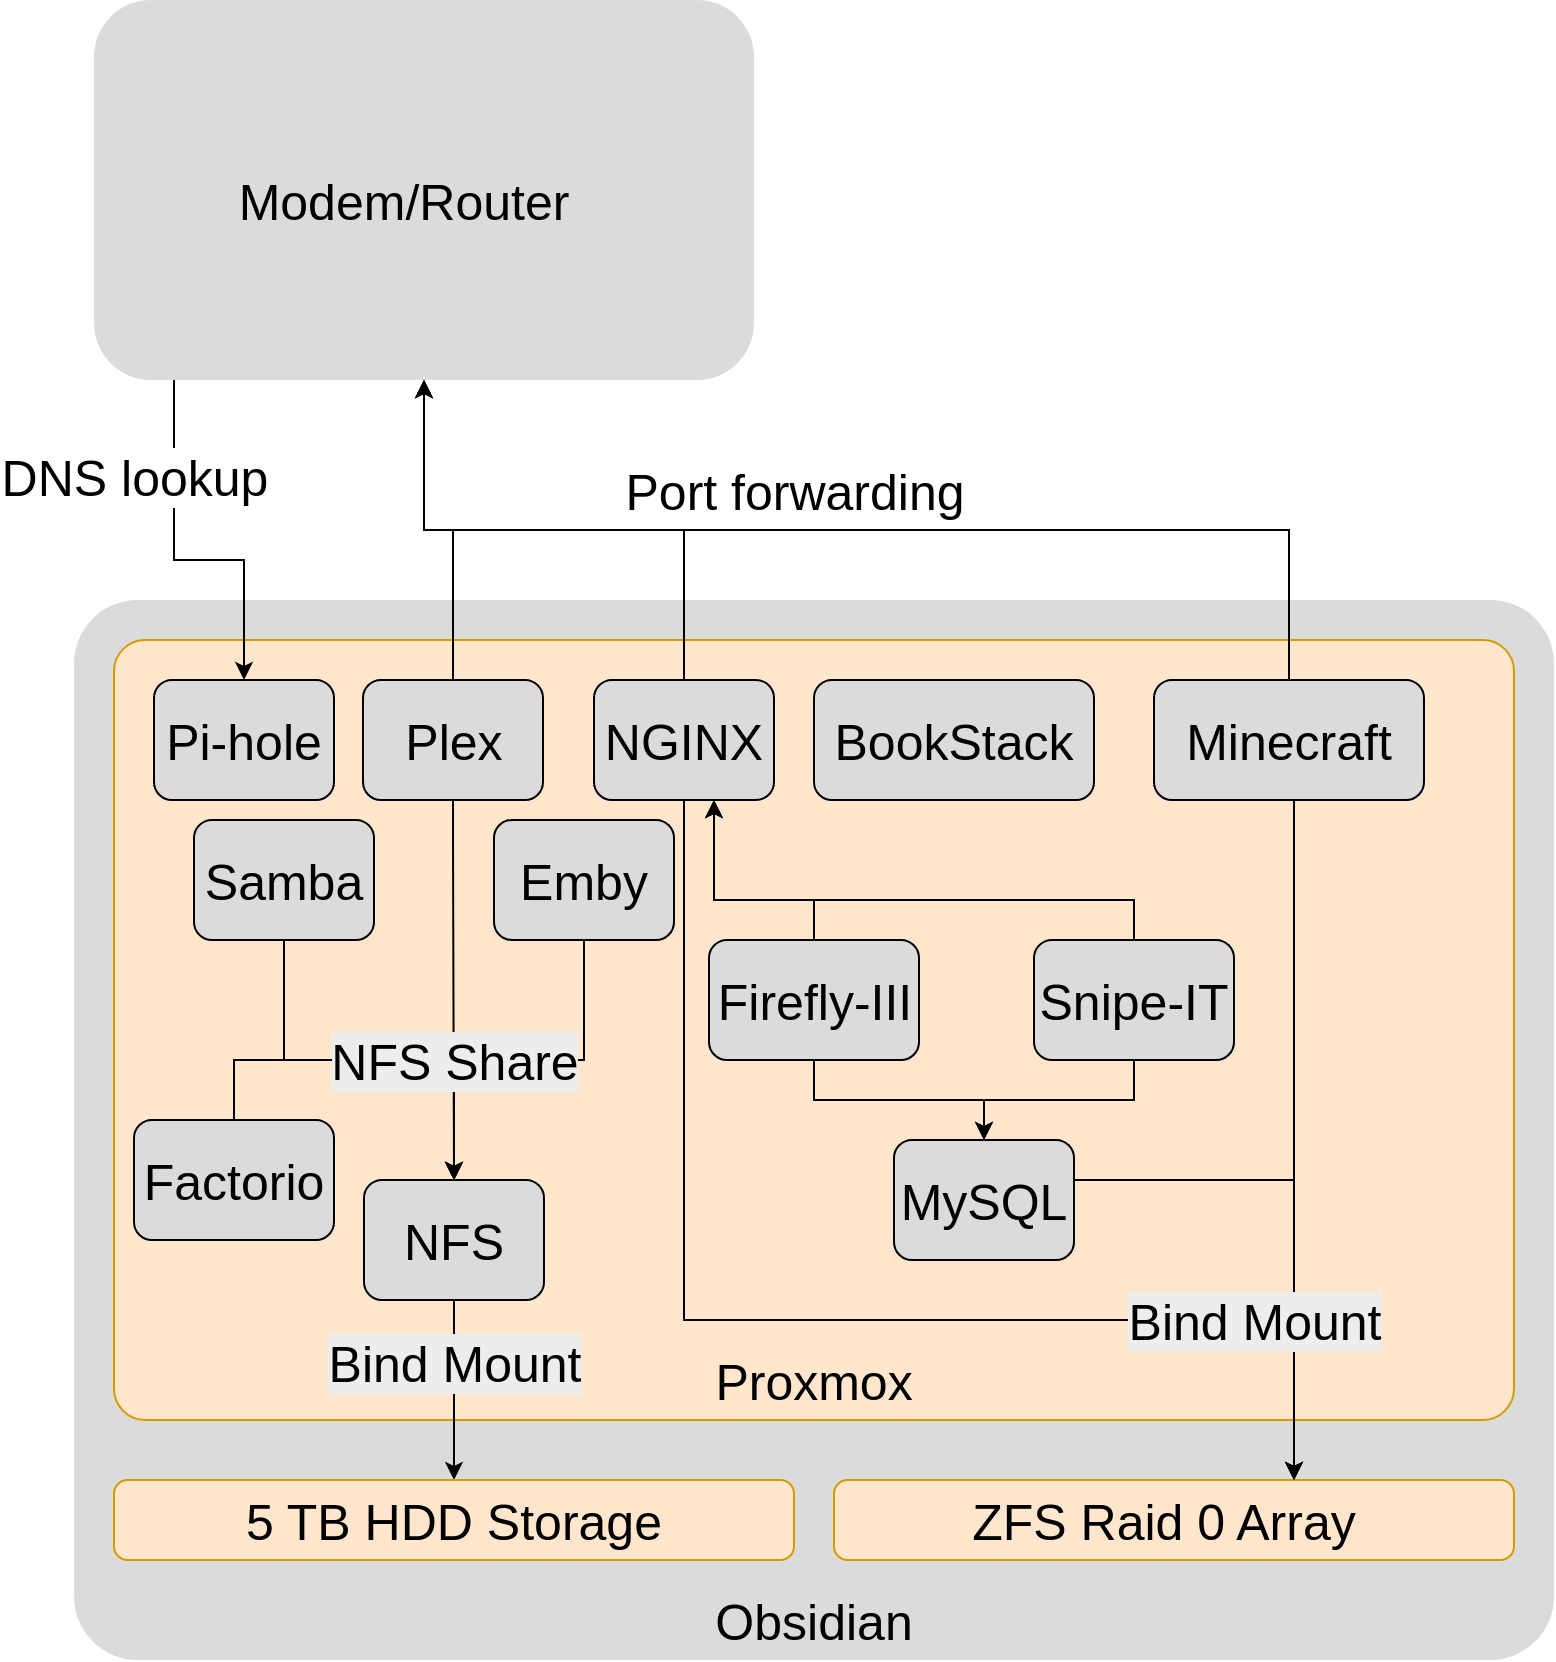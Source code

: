 <mxfile version="11.1.4" type="device"><diagram id="MuHIqhBQVhakoejYzzkH" name="Page-1"><mxGraphModel dx="2452" dy="937" grid="1" gridSize="10" guides="1" tooltips="1" connect="1" arrows="1" fold="1" page="1" pageScale="1" pageWidth="850" pageHeight="1100" math="0" shadow="0"><root><mxCell id="0"/><mxCell id="1" parent="0"/><mxCell id="SvQgEJBlE33RufLWzE3i-1" value="" style="rounded=1;whiteSpace=wrap;html=1;fillColor=#DBDBDB;strokeColor=none;arcSize=6;" vertex="1" parent="1"><mxGeometry x="40" y="470" width="740" height="530" as="geometry"/></mxCell><mxCell id="SvQgEJBlE33RufLWzE3i-2" value="" style="rounded=1;whiteSpace=wrap;html=1;fillColor=#DBDBDB;strokeColor=none;" vertex="1" parent="1"><mxGeometry x="50" y="170" width="330" height="190" as="geometry"/></mxCell><mxCell id="SvQgEJBlE33RufLWzE3i-4" value="Obsidian" style="text;html=1;strokeColor=none;fillColor=none;align=center;verticalAlign=middle;whiteSpace=wrap;rounded=0;fontFamily=Helvetica;fontSize=25;" vertex="1" parent="1"><mxGeometry x="390" y="970" width="40" height="20" as="geometry"/></mxCell><mxCell id="SvQgEJBlE33RufLWzE3i-6" value="Modem/Router" style="text;html=1;strokeColor=none;fillColor=none;align=center;verticalAlign=middle;whiteSpace=wrap;rounded=0;fontFamily=Helvetica;fontSize=25;" vertex="1" parent="1"><mxGeometry x="185" y="260" width="40" height="20" as="geometry"/></mxCell><mxCell id="SvQgEJBlE33RufLWzE3i-8" value="" style="whiteSpace=wrap;html=1;fillColor=#ffe6cc;fontFamily=Helvetica;fontSize=25;strokeColor=#d79b00;imageAspect=1;rounded=1;arcSize=4;" vertex="1" parent="1"><mxGeometry x="60" y="490" width="700" height="390" as="geometry"/></mxCell><mxCell id="SvQgEJBlE33RufLWzE3i-9" value="Proxmox" style="text;html=1;strokeColor=none;fillColor=none;align=center;verticalAlign=middle;whiteSpace=wrap;rounded=0;fontFamily=Helvetica;fontSize=25;" vertex="1" parent="1"><mxGeometry x="390" y="850" width="40" height="20" as="geometry"/></mxCell><mxCell id="SvQgEJBlE33RufLWzE3i-13" value="Pi-hole" style="rounded=1;whiteSpace=wrap;html=1;fillColor=#DBDBDB;fontFamily=Helvetica;fontSize=25;" vertex="1" parent="1"><mxGeometry x="80" y="510" width="90" height="60" as="geometry"/></mxCell><mxCell id="SvQgEJBlE33RufLWzE3i-27" value="Port forwarding" style="edgeStyle=orthogonalEdgeStyle;rounded=0;orthogonalLoop=1;jettySize=auto;html=1;exitX=0.5;exitY=0;exitDx=0;exitDy=0;fontFamily=Helvetica;fontSize=25;" edge="1" parent="1" source="SvQgEJBlE33RufLWzE3i-15" target="SvQgEJBlE33RufLWzE3i-2"><mxGeometry x="0.109" y="-20" relative="1" as="geometry"><mxPoint x="189.667" y="370" as="targetPoint"/><mxPoint as="offset"/></mxGeometry></mxCell><mxCell id="SvQgEJBlE33RufLWzE3i-52" style="edgeStyle=orthogonalEdgeStyle;rounded=0;orthogonalLoop=1;jettySize=auto;html=1;exitX=0.5;exitY=1;exitDx=0;exitDy=0;labelBackgroundColor=#EDEDED;fontFamily=Helvetica;fontSize=25;" edge="1" parent="1" source="SvQgEJBlE33RufLWzE3i-15" target="SvQgEJBlE33RufLWzE3i-37"><mxGeometry relative="1" as="geometry"><Array as="points"><mxPoint x="650" y="570"/></Array></mxGeometry></mxCell><mxCell id="SvQgEJBlE33RufLWzE3i-15" value="Minecraft" style="rounded=1;whiteSpace=wrap;html=1;fillColor=#DBDBDB;fontFamily=Helvetica;fontSize=25;" vertex="1" parent="1"><mxGeometry x="580" y="510" width="135" height="60" as="geometry"/></mxCell><mxCell id="SvQgEJBlE33RufLWzE3i-43" value="Bind Mount" style="edgeStyle=orthogonalEdgeStyle;rounded=0;orthogonalLoop=1;jettySize=auto;html=1;exitX=0.5;exitY=1;exitDx=0;exitDy=0;entryX=0.5;entryY=0;entryDx=0;entryDy=0;labelBackgroundColor=#EDEDED;fontFamily=Helvetica;fontSize=25;" edge="1" parent="1" source="SvQgEJBlE33RufLWzE3i-16" target="SvQgEJBlE33RufLWzE3i-34"><mxGeometry x="-0.326" relative="1" as="geometry"><mxPoint as="offset"/></mxGeometry></mxCell><mxCell id="SvQgEJBlE33RufLWzE3i-16" value="NFS" style="rounded=1;whiteSpace=wrap;html=1;fillColor=#DBDBDB;fontFamily=Helvetica;fontSize=25;" vertex="1" parent="1"><mxGeometry x="185" y="760" width="90" height="60" as="geometry"/></mxCell><mxCell id="SvQgEJBlE33RufLWzE3i-26" style="edgeStyle=orthogonalEdgeStyle;rounded=0;orthogonalLoop=1;jettySize=auto;html=1;exitX=0.5;exitY=0;exitDx=0;exitDy=0;fontFamily=Helvetica;fontSize=25;" edge="1" parent="1" source="SvQgEJBlE33RufLWzE3i-18" target="SvQgEJBlE33RufLWzE3i-2"><mxGeometry relative="1" as="geometry"><mxPoint x="189.667" y="370" as="targetPoint"/></mxGeometry></mxCell><mxCell id="SvQgEJBlE33RufLWzE3i-18" value="NGINX" style="rounded=1;whiteSpace=wrap;html=1;fillColor=#DBDBDB;fontFamily=Helvetica;fontSize=25;" vertex="1" parent="1"><mxGeometry x="300" y="510" width="90" height="60" as="geometry"/></mxCell><mxCell id="SvQgEJBlE33RufLWzE3i-25" style="edgeStyle=orthogonalEdgeStyle;rounded=0;orthogonalLoop=1;jettySize=auto;html=1;exitX=0.5;exitY=0;exitDx=0;exitDy=0;fontFamily=Helvetica;fontSize=25;" edge="1" parent="1" source="SvQgEJBlE33RufLWzE3i-19" target="SvQgEJBlE33RufLWzE3i-2"><mxGeometry relative="1" as="geometry"><mxPoint x="189.667" y="370" as="targetPoint"/></mxGeometry></mxCell><mxCell id="SvQgEJBlE33RufLWzE3i-49" style="edgeStyle=orthogonalEdgeStyle;rounded=0;orthogonalLoop=1;jettySize=auto;html=1;exitX=0.5;exitY=1;exitDx=0;exitDy=0;labelBackgroundColor=#EDEDED;fontFamily=Helvetica;fontSize=25;" edge="1" parent="1" source="SvQgEJBlE33RufLWzE3i-19" target="SvQgEJBlE33RufLWzE3i-16"><mxGeometry relative="1" as="geometry"><Array as="points"><mxPoint x="230" y="590"/><mxPoint x="230" y="590"/></Array></mxGeometry></mxCell><mxCell id="SvQgEJBlE33RufLWzE3i-19" value="Plex" style="rounded=1;whiteSpace=wrap;html=1;fillColor=#DBDBDB;fontFamily=Helvetica;fontSize=25;" vertex="1" parent="1"><mxGeometry x="184.5" y="510" width="90" height="60" as="geometry"/></mxCell><mxCell id="SvQgEJBlE33RufLWzE3i-23" value="DNS lookup" style="edgeStyle=orthogonalEdgeStyle;rounded=0;orthogonalLoop=1;jettySize=auto;html=1;fontFamily=Helvetica;fontSize=25;" edge="1" parent="1" source="SvQgEJBlE33RufLWzE3i-2" target="SvQgEJBlE33RufLWzE3i-13"><mxGeometry x="-0.484" y="-20" relative="1" as="geometry"><mxPoint x="89.667" y="370" as="sourcePoint"/><Array as="points"><mxPoint x="90" y="450"/><mxPoint x="125" y="450"/></Array><mxPoint as="offset"/></mxGeometry></mxCell><mxCell id="SvQgEJBlE33RufLWzE3i-34" value="" style="whiteSpace=wrap;html=1;fillColor=#ffe6cc;fontFamily=Helvetica;fontSize=25;strokeColor=#d79b00;imageAspect=1;rounded=1;arcSize=17;" vertex="1" parent="1"><mxGeometry x="60" y="910" width="340" height="40" as="geometry"/></mxCell><mxCell id="SvQgEJBlE33RufLWzE3i-37" value="" style="whiteSpace=wrap;html=1;fillColor=#ffe6cc;fontFamily=Helvetica;fontSize=25;strokeColor=#d79b00;imageAspect=1;rounded=1;arcSize=17;" vertex="1" parent="1"><mxGeometry x="420" y="910" width="340" height="40" as="geometry"/></mxCell><mxCell id="SvQgEJBlE33RufLWzE3i-38" value="5 TB HDD Storage" style="text;html=1;strokeColor=none;fillColor=none;align=center;verticalAlign=middle;whiteSpace=wrap;rounded=0;fontFamily=Helvetica;fontSize=25;" vertex="1" parent="1"><mxGeometry x="34.5" y="920" width="390" height="20" as="geometry"/></mxCell><mxCell id="SvQgEJBlE33RufLWzE3i-44" value="Samba" style="rounded=1;whiteSpace=wrap;html=1;fillColor=#DBDBDB;fontFamily=Helvetica;fontSize=25;" vertex="1" parent="1"><mxGeometry x="100" y="580" width="90" height="60" as="geometry"/></mxCell><mxCell id="SvQgEJBlE33RufLWzE3i-35" value="ZFS Raid 0 Array" style="text;html=1;strokeColor=none;fillColor=none;align=center;verticalAlign=middle;whiteSpace=wrap;rounded=0;fontFamily=Helvetica;fontSize=25;" vertex="1" parent="1"><mxGeometry x="390" y="920" width="390" height="20" as="geometry"/></mxCell><mxCell id="SvQgEJBlE33RufLWzE3i-56" style="edgeStyle=orthogonalEdgeStyle;rounded=0;orthogonalLoop=1;jettySize=auto;html=1;labelBackgroundColor=#EDEDED;fontFamily=Helvetica;fontSize=25;" edge="1" parent="1" source="SvQgEJBlE33RufLWzE3i-55" target="SvQgEJBlE33RufLWzE3i-16"><mxGeometry relative="1" as="geometry"/></mxCell><mxCell id="SvQgEJBlE33RufLWzE3i-55" value="Emby" style="rounded=1;whiteSpace=wrap;html=1;fillColor=#DBDBDB;fontFamily=Helvetica;fontSize=25;" vertex="1" parent="1"><mxGeometry x="250" y="580" width="90" height="60" as="geometry"/></mxCell><mxCell id="SvQgEJBlE33RufLWzE3i-59" style="edgeStyle=orthogonalEdgeStyle;rounded=0;orthogonalLoop=1;jettySize=auto;html=1;labelBackgroundColor=#EDEDED;fontFamily=Helvetica;fontSize=25;entryX=0.5;entryY=0;entryDx=0;entryDy=0;" edge="1" parent="1" source="SvQgEJBlE33RufLWzE3i-58" target="SvQgEJBlE33RufLWzE3i-16"><mxGeometry relative="1" as="geometry"><Array as="points"><mxPoint x="120" y="700"/><mxPoint x="230" y="700"/></Array></mxGeometry></mxCell><mxCell id="SvQgEJBlE33RufLWzE3i-58" value="Factorio" style="rounded=1;whiteSpace=wrap;html=1;fillColor=#DBDBDB;fontFamily=Helvetica;fontSize=25;" vertex="1" parent="1"><mxGeometry x="70" y="730" width="100" height="60" as="geometry"/></mxCell><mxCell id="SvQgEJBlE33RufLWzE3i-46" value="NFS Share" style="edgeStyle=orthogonalEdgeStyle;rounded=0;orthogonalLoop=1;jettySize=auto;html=1;exitX=0.5;exitY=1;exitDx=0;exitDy=0;labelBackgroundColor=#EDEDED;fontFamily=Helvetica;fontSize=25;" edge="1" parent="1" source="SvQgEJBlE33RufLWzE3i-44" target="SvQgEJBlE33RufLWzE3i-16"><mxGeometry x="0.412" relative="1" as="geometry"><mxPoint as="offset"/></mxGeometry></mxCell><mxCell id="SvQgEJBlE33RufLWzE3i-63" style="edgeStyle=orthogonalEdgeStyle;rounded=0;orthogonalLoop=1;jettySize=auto;html=1;labelBackgroundColor=#EDEDED;fontFamily=Helvetica;fontSize=25;" edge="1" parent="1" source="SvQgEJBlE33RufLWzE3i-62" target="SvQgEJBlE33RufLWzE3i-37"><mxGeometry relative="1" as="geometry"><Array as="points"><mxPoint x="650" y="760"/></Array></mxGeometry></mxCell><mxCell id="SvQgEJBlE33RufLWzE3i-62" value="MySQL" style="rounded=1;whiteSpace=wrap;html=1;fillColor=#DBDBDB;fontFamily=Helvetica;fontSize=25;" vertex="1" parent="1"><mxGeometry x="450" y="740" width="90" height="60" as="geometry"/></mxCell><mxCell id="SvQgEJBlE33RufLWzE3i-51" value="Bind Mount" style="edgeStyle=orthogonalEdgeStyle;rounded=0;orthogonalLoop=1;jettySize=auto;html=1;exitX=0.5;exitY=1;exitDx=0;exitDy=0;labelBackgroundColor=#EDEDED;fontFamily=Helvetica;fontSize=25;" edge="1" parent="1" source="SvQgEJBlE33RufLWzE3i-18" target="SvQgEJBlE33RufLWzE3i-37"><mxGeometry x="0.69" relative="1" as="geometry"><Array as="points"><mxPoint x="345" y="830"/><mxPoint x="650" y="830"/></Array><mxPoint as="offset"/></mxGeometry></mxCell><mxCell id="SvQgEJBlE33RufLWzE3i-64" value="BookStack" style="rounded=1;whiteSpace=wrap;html=1;fillColor=#DBDBDB;fontFamily=Helvetica;fontSize=25;" vertex="1" parent="1"><mxGeometry x="410" y="510" width="140" height="60" as="geometry"/></mxCell><mxCell id="SvQgEJBlE33RufLWzE3i-67" style="edgeStyle=orthogonalEdgeStyle;rounded=0;orthogonalLoop=1;jettySize=auto;html=1;labelBackgroundColor=#EDEDED;fontFamily=Helvetica;fontSize=25;" edge="1" parent="1" source="SvQgEJBlE33RufLWzE3i-65" target="SvQgEJBlE33RufLWzE3i-62"><mxGeometry relative="1" as="geometry"/></mxCell><mxCell id="SvQgEJBlE33RufLWzE3i-70" style="edgeStyle=orthogonalEdgeStyle;rounded=0;orthogonalLoop=1;jettySize=auto;html=1;labelBackgroundColor=#EDEDED;fontFamily=Helvetica;fontSize=25;" edge="1" parent="1" source="SvQgEJBlE33RufLWzE3i-65" target="SvQgEJBlE33RufLWzE3i-18"><mxGeometry relative="1" as="geometry"><Array as="points"><mxPoint x="410" y="620"/><mxPoint x="360" y="620"/></Array></mxGeometry></mxCell><mxCell id="SvQgEJBlE33RufLWzE3i-65" value="Firefly-III" style="rounded=1;whiteSpace=wrap;html=1;fillColor=#DBDBDB;fontFamily=Helvetica;fontSize=25;" vertex="1" parent="1"><mxGeometry x="357.5" y="640" width="105" height="60" as="geometry"/></mxCell><mxCell id="SvQgEJBlE33RufLWzE3i-68" style="edgeStyle=orthogonalEdgeStyle;rounded=0;orthogonalLoop=1;jettySize=auto;html=1;labelBackgroundColor=#EDEDED;fontFamily=Helvetica;fontSize=25;" edge="1" parent="1" source="SvQgEJBlE33RufLWzE3i-66" target="SvQgEJBlE33RufLWzE3i-62"><mxGeometry relative="1" as="geometry"/></mxCell><mxCell id="SvQgEJBlE33RufLWzE3i-69" style="edgeStyle=orthogonalEdgeStyle;rounded=0;orthogonalLoop=1;jettySize=auto;html=1;labelBackgroundColor=#EDEDED;fontFamily=Helvetica;fontSize=25;" edge="1" parent="1" source="SvQgEJBlE33RufLWzE3i-66" target="SvQgEJBlE33RufLWzE3i-18"><mxGeometry relative="1" as="geometry"><Array as="points"><mxPoint x="570" y="620"/><mxPoint x="360" y="620"/></Array></mxGeometry></mxCell><mxCell id="SvQgEJBlE33RufLWzE3i-66" value="Snipe-IT" style="rounded=1;whiteSpace=wrap;html=1;fillColor=#DBDBDB;fontFamily=Helvetica;fontSize=25;" vertex="1" parent="1"><mxGeometry x="520" y="640" width="100" height="60" as="geometry"/></mxCell></root></mxGraphModel></diagram></mxfile>